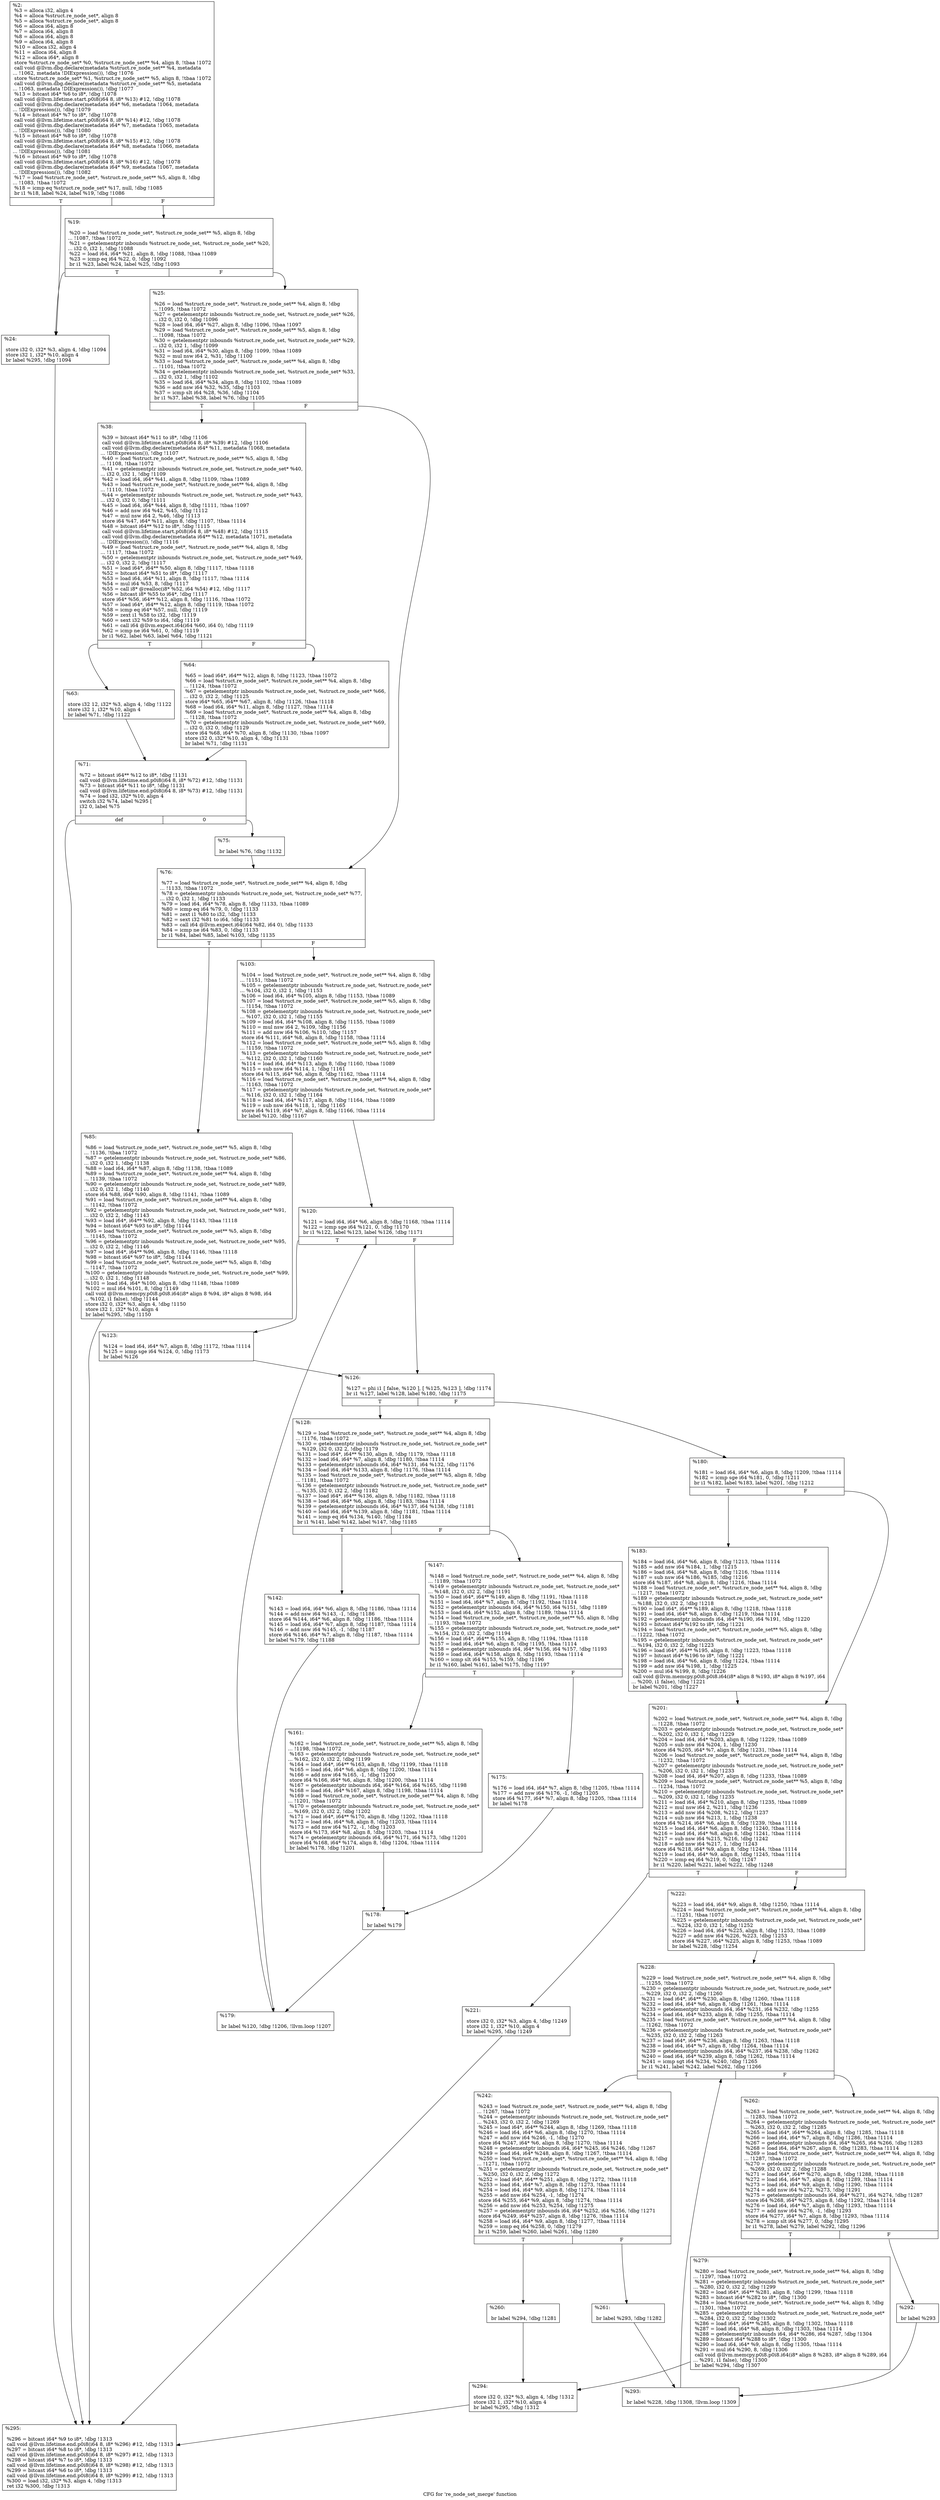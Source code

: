 digraph "CFG for 're_node_set_merge' function" {
	label="CFG for 're_node_set_merge' function";

	Node0xaf6e30 [shape=record,label="{%2:\l  %3 = alloca i32, align 4\l  %4 = alloca %struct.re_node_set*, align 8\l  %5 = alloca %struct.re_node_set*, align 8\l  %6 = alloca i64, align 8\l  %7 = alloca i64, align 8\l  %8 = alloca i64, align 8\l  %9 = alloca i64, align 8\l  %10 = alloca i32, align 4\l  %11 = alloca i64, align 8\l  %12 = alloca i64*, align 8\l  store %struct.re_node_set* %0, %struct.re_node_set** %4, align 8, !tbaa !1072\l  call void @llvm.dbg.declare(metadata %struct.re_node_set** %4, metadata\l... !1062, metadata !DIExpression()), !dbg !1076\l  store %struct.re_node_set* %1, %struct.re_node_set** %5, align 8, !tbaa !1072\l  call void @llvm.dbg.declare(metadata %struct.re_node_set** %5, metadata\l... !1063, metadata !DIExpression()), !dbg !1077\l  %13 = bitcast i64* %6 to i8*, !dbg !1078\l  call void @llvm.lifetime.start.p0i8(i64 8, i8* %13) #12, !dbg !1078\l  call void @llvm.dbg.declare(metadata i64* %6, metadata !1064, metadata\l... !DIExpression()), !dbg !1079\l  %14 = bitcast i64* %7 to i8*, !dbg !1078\l  call void @llvm.lifetime.start.p0i8(i64 8, i8* %14) #12, !dbg !1078\l  call void @llvm.dbg.declare(metadata i64* %7, metadata !1065, metadata\l... !DIExpression()), !dbg !1080\l  %15 = bitcast i64* %8 to i8*, !dbg !1078\l  call void @llvm.lifetime.start.p0i8(i64 8, i8* %15) #12, !dbg !1078\l  call void @llvm.dbg.declare(metadata i64* %8, metadata !1066, metadata\l... !DIExpression()), !dbg !1081\l  %16 = bitcast i64* %9 to i8*, !dbg !1078\l  call void @llvm.lifetime.start.p0i8(i64 8, i8* %16) #12, !dbg !1078\l  call void @llvm.dbg.declare(metadata i64* %9, metadata !1067, metadata\l... !DIExpression()), !dbg !1082\l  %17 = load %struct.re_node_set*, %struct.re_node_set** %5, align 8, !dbg\l... !1083, !tbaa !1072\l  %18 = icmp eq %struct.re_node_set* %17, null, !dbg !1085\l  br i1 %18, label %24, label %19, !dbg !1086\l|{<s0>T|<s1>F}}"];
	Node0xaf6e30:s0 -> Node0xaf6f30;
	Node0xaf6e30:s1 -> Node0xaf6ee0;
	Node0xaf6ee0 [shape=record,label="{%19:\l\l  %20 = load %struct.re_node_set*, %struct.re_node_set** %5, align 8, !dbg\l... !1087, !tbaa !1072\l  %21 = getelementptr inbounds %struct.re_node_set, %struct.re_node_set* %20,\l... i32 0, i32 1, !dbg !1088\l  %22 = load i64, i64* %21, align 8, !dbg !1088, !tbaa !1089\l  %23 = icmp eq i64 %22, 0, !dbg !1092\l  br i1 %23, label %24, label %25, !dbg !1093\l|{<s0>T|<s1>F}}"];
	Node0xaf6ee0:s0 -> Node0xaf6f30;
	Node0xaf6ee0:s1 -> Node0xaf6f80;
	Node0xaf6f30 [shape=record,label="{%24:\l\l  store i32 0, i32* %3, align 4, !dbg !1094\l  store i32 1, i32* %10, align 4\l  br label %295, !dbg !1094\l}"];
	Node0xaf6f30 -> Node0xaf79d0;
	Node0xaf6f80 [shape=record,label="{%25:\l\l  %26 = load %struct.re_node_set*, %struct.re_node_set** %4, align 8, !dbg\l... !1095, !tbaa !1072\l  %27 = getelementptr inbounds %struct.re_node_set, %struct.re_node_set* %26,\l... i32 0, i32 0, !dbg !1096\l  %28 = load i64, i64* %27, align 8, !dbg !1096, !tbaa !1097\l  %29 = load %struct.re_node_set*, %struct.re_node_set** %5, align 8, !dbg\l... !1098, !tbaa !1072\l  %30 = getelementptr inbounds %struct.re_node_set, %struct.re_node_set* %29,\l... i32 0, i32 1, !dbg !1099\l  %31 = load i64, i64* %30, align 8, !dbg !1099, !tbaa !1089\l  %32 = mul nsw i64 2, %31, !dbg !1100\l  %33 = load %struct.re_node_set*, %struct.re_node_set** %4, align 8, !dbg\l... !1101, !tbaa !1072\l  %34 = getelementptr inbounds %struct.re_node_set, %struct.re_node_set* %33,\l... i32 0, i32 1, !dbg !1102\l  %35 = load i64, i64* %34, align 8, !dbg !1102, !tbaa !1089\l  %36 = add nsw i64 %32, %35, !dbg !1103\l  %37 = icmp slt i64 %28, %36, !dbg !1104\l  br i1 %37, label %38, label %76, !dbg !1105\l|{<s0>T|<s1>F}}"];
	Node0xaf6f80:s0 -> Node0xaf6fd0;
	Node0xaf6f80:s1 -> Node0xaf7160;
	Node0xaf6fd0 [shape=record,label="{%38:\l\l  %39 = bitcast i64* %11 to i8*, !dbg !1106\l  call void @llvm.lifetime.start.p0i8(i64 8, i8* %39) #12, !dbg !1106\l  call void @llvm.dbg.declare(metadata i64* %11, metadata !1068, metadata\l... !DIExpression()), !dbg !1107\l  %40 = load %struct.re_node_set*, %struct.re_node_set** %5, align 8, !dbg\l... !1108, !tbaa !1072\l  %41 = getelementptr inbounds %struct.re_node_set, %struct.re_node_set* %40,\l... i32 0, i32 1, !dbg !1109\l  %42 = load i64, i64* %41, align 8, !dbg !1109, !tbaa !1089\l  %43 = load %struct.re_node_set*, %struct.re_node_set** %4, align 8, !dbg\l... !1110, !tbaa !1072\l  %44 = getelementptr inbounds %struct.re_node_set, %struct.re_node_set* %43,\l... i32 0, i32 0, !dbg !1111\l  %45 = load i64, i64* %44, align 8, !dbg !1111, !tbaa !1097\l  %46 = add nsw i64 %42, %45, !dbg !1112\l  %47 = mul nsw i64 2, %46, !dbg !1113\l  store i64 %47, i64* %11, align 8, !dbg !1107, !tbaa !1114\l  %48 = bitcast i64** %12 to i8*, !dbg !1115\l  call void @llvm.lifetime.start.p0i8(i64 8, i8* %48) #12, !dbg !1115\l  call void @llvm.dbg.declare(metadata i64** %12, metadata !1071, metadata\l... !DIExpression()), !dbg !1116\l  %49 = load %struct.re_node_set*, %struct.re_node_set** %4, align 8, !dbg\l... !1117, !tbaa !1072\l  %50 = getelementptr inbounds %struct.re_node_set, %struct.re_node_set* %49,\l... i32 0, i32 2, !dbg !1117\l  %51 = load i64*, i64** %50, align 8, !dbg !1117, !tbaa !1118\l  %52 = bitcast i64* %51 to i8*, !dbg !1117\l  %53 = load i64, i64* %11, align 8, !dbg !1117, !tbaa !1114\l  %54 = mul i64 %53, 8, !dbg !1117\l  %55 = call i8* @realloc(i8* %52, i64 %54) #12, !dbg !1117\l  %56 = bitcast i8* %55 to i64*, !dbg !1117\l  store i64* %56, i64** %12, align 8, !dbg !1116, !tbaa !1072\l  %57 = load i64*, i64** %12, align 8, !dbg !1119, !tbaa !1072\l  %58 = icmp eq i64* %57, null, !dbg !1119\l  %59 = zext i1 %58 to i32, !dbg !1119\l  %60 = sext i32 %59 to i64, !dbg !1119\l  %61 = call i64 @llvm.expect.i64(i64 %60, i64 0), !dbg !1119\l  %62 = icmp ne i64 %61, 0, !dbg !1119\l  br i1 %62, label %63, label %64, !dbg !1121\l|{<s0>T|<s1>F}}"];
	Node0xaf6fd0:s0 -> Node0xaf7020;
	Node0xaf6fd0:s1 -> Node0xaf7070;
	Node0xaf7020 [shape=record,label="{%63:\l\l  store i32 12, i32* %3, align 4, !dbg !1122\l  store i32 1, i32* %10, align 4\l  br label %71, !dbg !1122\l}"];
	Node0xaf7020 -> Node0xaf70c0;
	Node0xaf7070 [shape=record,label="{%64:\l\l  %65 = load i64*, i64** %12, align 8, !dbg !1123, !tbaa !1072\l  %66 = load %struct.re_node_set*, %struct.re_node_set** %4, align 8, !dbg\l... !1124, !tbaa !1072\l  %67 = getelementptr inbounds %struct.re_node_set, %struct.re_node_set* %66,\l... i32 0, i32 2, !dbg !1125\l  store i64* %65, i64** %67, align 8, !dbg !1126, !tbaa !1118\l  %68 = load i64, i64* %11, align 8, !dbg !1127, !tbaa !1114\l  %69 = load %struct.re_node_set*, %struct.re_node_set** %4, align 8, !dbg\l... !1128, !tbaa !1072\l  %70 = getelementptr inbounds %struct.re_node_set, %struct.re_node_set* %69,\l... i32 0, i32 0, !dbg !1129\l  store i64 %68, i64* %70, align 8, !dbg !1130, !tbaa !1097\l  store i32 0, i32* %10, align 4, !dbg !1131\l  br label %71, !dbg !1131\l}"];
	Node0xaf7070 -> Node0xaf70c0;
	Node0xaf70c0 [shape=record,label="{%71:\l\l  %72 = bitcast i64** %12 to i8*, !dbg !1131\l  call void @llvm.lifetime.end.p0i8(i64 8, i8* %72) #12, !dbg !1131\l  %73 = bitcast i64* %11 to i8*, !dbg !1131\l  call void @llvm.lifetime.end.p0i8(i64 8, i8* %73) #12, !dbg !1131\l  %74 = load i32, i32* %10, align 4\l  switch i32 %74, label %295 [\l    i32 0, label %75\l  ]\l|{<s0>def|<s1>0}}"];
	Node0xaf70c0:s0 -> Node0xaf79d0;
	Node0xaf70c0:s1 -> Node0xaf7110;
	Node0xaf7110 [shape=record,label="{%75:\l\l  br label %76, !dbg !1132\l}"];
	Node0xaf7110 -> Node0xaf7160;
	Node0xaf7160 [shape=record,label="{%76:\l\l  %77 = load %struct.re_node_set*, %struct.re_node_set** %4, align 8, !dbg\l... !1133, !tbaa !1072\l  %78 = getelementptr inbounds %struct.re_node_set, %struct.re_node_set* %77,\l... i32 0, i32 1, !dbg !1133\l  %79 = load i64, i64* %78, align 8, !dbg !1133, !tbaa !1089\l  %80 = icmp eq i64 %79, 0, !dbg !1133\l  %81 = zext i1 %80 to i32, !dbg !1133\l  %82 = sext i32 %81 to i64, !dbg !1133\l  %83 = call i64 @llvm.expect.i64(i64 %82, i64 0), !dbg !1133\l  %84 = icmp ne i64 %83, 0, !dbg !1133\l  br i1 %84, label %85, label %103, !dbg !1135\l|{<s0>T|<s1>F}}"];
	Node0xaf7160:s0 -> Node0xaf71b0;
	Node0xaf7160:s1 -> Node0xaf7200;
	Node0xaf71b0 [shape=record,label="{%85:\l\l  %86 = load %struct.re_node_set*, %struct.re_node_set** %5, align 8, !dbg\l... !1136, !tbaa !1072\l  %87 = getelementptr inbounds %struct.re_node_set, %struct.re_node_set* %86,\l... i32 0, i32 1, !dbg !1138\l  %88 = load i64, i64* %87, align 8, !dbg !1138, !tbaa !1089\l  %89 = load %struct.re_node_set*, %struct.re_node_set** %4, align 8, !dbg\l... !1139, !tbaa !1072\l  %90 = getelementptr inbounds %struct.re_node_set, %struct.re_node_set* %89,\l... i32 0, i32 1, !dbg !1140\l  store i64 %88, i64* %90, align 8, !dbg !1141, !tbaa !1089\l  %91 = load %struct.re_node_set*, %struct.re_node_set** %4, align 8, !dbg\l... !1142, !tbaa !1072\l  %92 = getelementptr inbounds %struct.re_node_set, %struct.re_node_set* %91,\l... i32 0, i32 2, !dbg !1143\l  %93 = load i64*, i64** %92, align 8, !dbg !1143, !tbaa !1118\l  %94 = bitcast i64* %93 to i8*, !dbg !1144\l  %95 = load %struct.re_node_set*, %struct.re_node_set** %5, align 8, !dbg\l... !1145, !tbaa !1072\l  %96 = getelementptr inbounds %struct.re_node_set, %struct.re_node_set* %95,\l... i32 0, i32 2, !dbg !1146\l  %97 = load i64*, i64** %96, align 8, !dbg !1146, !tbaa !1118\l  %98 = bitcast i64* %97 to i8*, !dbg !1144\l  %99 = load %struct.re_node_set*, %struct.re_node_set** %5, align 8, !dbg\l... !1147, !tbaa !1072\l  %100 = getelementptr inbounds %struct.re_node_set, %struct.re_node_set* %99,\l... i32 0, i32 1, !dbg !1148\l  %101 = load i64, i64* %100, align 8, !dbg !1148, !tbaa !1089\l  %102 = mul i64 %101, 8, !dbg !1149\l  call void @llvm.memcpy.p0i8.p0i8.i64(i8* align 8 %94, i8* align 8 %98, i64\l... %102, i1 false), !dbg !1144\l  store i32 0, i32* %3, align 4, !dbg !1150\l  store i32 1, i32* %10, align 4\l  br label %295, !dbg !1150\l}"];
	Node0xaf71b0 -> Node0xaf79d0;
	Node0xaf7200 [shape=record,label="{%103:\l\l  %104 = load %struct.re_node_set*, %struct.re_node_set** %4, align 8, !dbg\l... !1151, !tbaa !1072\l  %105 = getelementptr inbounds %struct.re_node_set, %struct.re_node_set*\l... %104, i32 0, i32 1, !dbg !1153\l  %106 = load i64, i64* %105, align 8, !dbg !1153, !tbaa !1089\l  %107 = load %struct.re_node_set*, %struct.re_node_set** %5, align 8, !dbg\l... !1154, !tbaa !1072\l  %108 = getelementptr inbounds %struct.re_node_set, %struct.re_node_set*\l... %107, i32 0, i32 1, !dbg !1155\l  %109 = load i64, i64* %108, align 8, !dbg !1155, !tbaa !1089\l  %110 = mul nsw i64 2, %109, !dbg !1156\l  %111 = add nsw i64 %106, %110, !dbg !1157\l  store i64 %111, i64* %8, align 8, !dbg !1158, !tbaa !1114\l  %112 = load %struct.re_node_set*, %struct.re_node_set** %5, align 8, !dbg\l... !1159, !tbaa !1072\l  %113 = getelementptr inbounds %struct.re_node_set, %struct.re_node_set*\l... %112, i32 0, i32 1, !dbg !1160\l  %114 = load i64, i64* %113, align 8, !dbg !1160, !tbaa !1089\l  %115 = sub nsw i64 %114, 1, !dbg !1161\l  store i64 %115, i64* %6, align 8, !dbg !1162, !tbaa !1114\l  %116 = load %struct.re_node_set*, %struct.re_node_set** %4, align 8, !dbg\l... !1163, !tbaa !1072\l  %117 = getelementptr inbounds %struct.re_node_set, %struct.re_node_set*\l... %116, i32 0, i32 1, !dbg !1164\l  %118 = load i64, i64* %117, align 8, !dbg !1164, !tbaa !1089\l  %119 = sub nsw i64 %118, 1, !dbg !1165\l  store i64 %119, i64* %7, align 8, !dbg !1166, !tbaa !1114\l  br label %120, !dbg !1167\l}"];
	Node0xaf7200 -> Node0xaf7250;
	Node0xaf7250 [shape=record,label="{%120:\l\l  %121 = load i64, i64* %6, align 8, !dbg !1168, !tbaa !1114\l  %122 = icmp sge i64 %121, 0, !dbg !1170\l  br i1 %122, label %123, label %126, !dbg !1171\l|{<s0>T|<s1>F}}"];
	Node0xaf7250:s0 -> Node0xaf72a0;
	Node0xaf7250:s1 -> Node0xaf72f0;
	Node0xaf72a0 [shape=record,label="{%123:\l\l  %124 = load i64, i64* %7, align 8, !dbg !1172, !tbaa !1114\l  %125 = icmp sge i64 %124, 0, !dbg !1173\l  br label %126\l}"];
	Node0xaf72a0 -> Node0xaf72f0;
	Node0xaf72f0 [shape=record,label="{%126:\l\l  %127 = phi i1 [ false, %120 ], [ %125, %123 ], !dbg !1174\l  br i1 %127, label %128, label %180, !dbg !1175\l|{<s0>T|<s1>F}}"];
	Node0xaf72f0:s0 -> Node0xaf7340;
	Node0xaf72f0:s1 -> Node0xaf7570;
	Node0xaf7340 [shape=record,label="{%128:\l\l  %129 = load %struct.re_node_set*, %struct.re_node_set** %4, align 8, !dbg\l... !1176, !tbaa !1072\l  %130 = getelementptr inbounds %struct.re_node_set, %struct.re_node_set*\l... %129, i32 0, i32 2, !dbg !1179\l  %131 = load i64*, i64** %130, align 8, !dbg !1179, !tbaa !1118\l  %132 = load i64, i64* %7, align 8, !dbg !1180, !tbaa !1114\l  %133 = getelementptr inbounds i64, i64* %131, i64 %132, !dbg !1176\l  %134 = load i64, i64* %133, align 8, !dbg !1176, !tbaa !1114\l  %135 = load %struct.re_node_set*, %struct.re_node_set** %5, align 8, !dbg\l... !1181, !tbaa !1072\l  %136 = getelementptr inbounds %struct.re_node_set, %struct.re_node_set*\l... %135, i32 0, i32 2, !dbg !1182\l  %137 = load i64*, i64** %136, align 8, !dbg !1182, !tbaa !1118\l  %138 = load i64, i64* %6, align 8, !dbg !1183, !tbaa !1114\l  %139 = getelementptr inbounds i64, i64* %137, i64 %138, !dbg !1181\l  %140 = load i64, i64* %139, align 8, !dbg !1181, !tbaa !1114\l  %141 = icmp eq i64 %134, %140, !dbg !1184\l  br i1 %141, label %142, label %147, !dbg !1185\l|{<s0>T|<s1>F}}"];
	Node0xaf7340:s0 -> Node0xaf7390;
	Node0xaf7340:s1 -> Node0xaf73e0;
	Node0xaf7390 [shape=record,label="{%142:\l\l  %143 = load i64, i64* %6, align 8, !dbg !1186, !tbaa !1114\l  %144 = add nsw i64 %143, -1, !dbg !1186\l  store i64 %144, i64* %6, align 8, !dbg !1186, !tbaa !1114\l  %145 = load i64, i64* %7, align 8, !dbg !1187, !tbaa !1114\l  %146 = add nsw i64 %145, -1, !dbg !1187\l  store i64 %146, i64* %7, align 8, !dbg !1187, !tbaa !1114\l  br label %179, !dbg !1188\l}"];
	Node0xaf7390 -> Node0xaf7520;
	Node0xaf73e0 [shape=record,label="{%147:\l\l  %148 = load %struct.re_node_set*, %struct.re_node_set** %4, align 8, !dbg\l... !1189, !tbaa !1072\l  %149 = getelementptr inbounds %struct.re_node_set, %struct.re_node_set*\l... %148, i32 0, i32 2, !dbg !1191\l  %150 = load i64*, i64** %149, align 8, !dbg !1191, !tbaa !1118\l  %151 = load i64, i64* %7, align 8, !dbg !1192, !tbaa !1114\l  %152 = getelementptr inbounds i64, i64* %150, i64 %151, !dbg !1189\l  %153 = load i64, i64* %152, align 8, !dbg !1189, !tbaa !1114\l  %154 = load %struct.re_node_set*, %struct.re_node_set** %5, align 8, !dbg\l... !1193, !tbaa !1072\l  %155 = getelementptr inbounds %struct.re_node_set, %struct.re_node_set*\l... %154, i32 0, i32 2, !dbg !1194\l  %156 = load i64*, i64** %155, align 8, !dbg !1194, !tbaa !1118\l  %157 = load i64, i64* %6, align 8, !dbg !1195, !tbaa !1114\l  %158 = getelementptr inbounds i64, i64* %156, i64 %157, !dbg !1193\l  %159 = load i64, i64* %158, align 8, !dbg !1193, !tbaa !1114\l  %160 = icmp slt i64 %153, %159, !dbg !1196\l  br i1 %160, label %161, label %175, !dbg !1197\l|{<s0>T|<s1>F}}"];
	Node0xaf73e0:s0 -> Node0xaf7430;
	Node0xaf73e0:s1 -> Node0xaf7480;
	Node0xaf7430 [shape=record,label="{%161:\l\l  %162 = load %struct.re_node_set*, %struct.re_node_set** %5, align 8, !dbg\l... !1198, !tbaa !1072\l  %163 = getelementptr inbounds %struct.re_node_set, %struct.re_node_set*\l... %162, i32 0, i32 2, !dbg !1199\l  %164 = load i64*, i64** %163, align 8, !dbg !1199, !tbaa !1118\l  %165 = load i64, i64* %6, align 8, !dbg !1200, !tbaa !1114\l  %166 = add nsw i64 %165, -1, !dbg !1200\l  store i64 %166, i64* %6, align 8, !dbg !1200, !tbaa !1114\l  %167 = getelementptr inbounds i64, i64* %164, i64 %165, !dbg !1198\l  %168 = load i64, i64* %167, align 8, !dbg !1198, !tbaa !1114\l  %169 = load %struct.re_node_set*, %struct.re_node_set** %4, align 8, !dbg\l... !1201, !tbaa !1072\l  %170 = getelementptr inbounds %struct.re_node_set, %struct.re_node_set*\l... %169, i32 0, i32 2, !dbg !1202\l  %171 = load i64*, i64** %170, align 8, !dbg !1202, !tbaa !1118\l  %172 = load i64, i64* %8, align 8, !dbg !1203, !tbaa !1114\l  %173 = add nsw i64 %172, -1, !dbg !1203\l  store i64 %173, i64* %8, align 8, !dbg !1203, !tbaa !1114\l  %174 = getelementptr inbounds i64, i64* %171, i64 %173, !dbg !1201\l  store i64 %168, i64* %174, align 8, !dbg !1204, !tbaa !1114\l  br label %178, !dbg !1201\l}"];
	Node0xaf7430 -> Node0xaf74d0;
	Node0xaf7480 [shape=record,label="{%175:\l\l  %176 = load i64, i64* %7, align 8, !dbg !1205, !tbaa !1114\l  %177 = add nsw i64 %176, -1, !dbg !1205\l  store i64 %177, i64* %7, align 8, !dbg !1205, !tbaa !1114\l  br label %178\l}"];
	Node0xaf7480 -> Node0xaf74d0;
	Node0xaf74d0 [shape=record,label="{%178:\l\l  br label %179\l}"];
	Node0xaf74d0 -> Node0xaf7520;
	Node0xaf7520 [shape=record,label="{%179:\l\l  br label %120, !dbg !1206, !llvm.loop !1207\l}"];
	Node0xaf7520 -> Node0xaf7250;
	Node0xaf7570 [shape=record,label="{%180:\l\l  %181 = load i64, i64* %6, align 8, !dbg !1209, !tbaa !1114\l  %182 = icmp sge i64 %181, 0, !dbg !1211\l  br i1 %182, label %183, label %201, !dbg !1212\l|{<s0>T|<s1>F}}"];
	Node0xaf7570:s0 -> Node0xaf75c0;
	Node0xaf7570:s1 -> Node0xaf7610;
	Node0xaf75c0 [shape=record,label="{%183:\l\l  %184 = load i64, i64* %6, align 8, !dbg !1213, !tbaa !1114\l  %185 = add nsw i64 %184, 1, !dbg !1215\l  %186 = load i64, i64* %8, align 8, !dbg !1216, !tbaa !1114\l  %187 = sub nsw i64 %186, %185, !dbg !1216\l  store i64 %187, i64* %8, align 8, !dbg !1216, !tbaa !1114\l  %188 = load %struct.re_node_set*, %struct.re_node_set** %4, align 8, !dbg\l... !1217, !tbaa !1072\l  %189 = getelementptr inbounds %struct.re_node_set, %struct.re_node_set*\l... %188, i32 0, i32 2, !dbg !1218\l  %190 = load i64*, i64** %189, align 8, !dbg !1218, !tbaa !1118\l  %191 = load i64, i64* %8, align 8, !dbg !1219, !tbaa !1114\l  %192 = getelementptr inbounds i64, i64* %190, i64 %191, !dbg !1220\l  %193 = bitcast i64* %192 to i8*, !dbg !1221\l  %194 = load %struct.re_node_set*, %struct.re_node_set** %5, align 8, !dbg\l... !1222, !tbaa !1072\l  %195 = getelementptr inbounds %struct.re_node_set, %struct.re_node_set*\l... %194, i32 0, i32 2, !dbg !1223\l  %196 = load i64*, i64** %195, align 8, !dbg !1223, !tbaa !1118\l  %197 = bitcast i64* %196 to i8*, !dbg !1221\l  %198 = load i64, i64* %6, align 8, !dbg !1224, !tbaa !1114\l  %199 = add nsw i64 %198, 1, !dbg !1225\l  %200 = mul i64 %199, 8, !dbg !1226\l  call void @llvm.memcpy.p0i8.p0i8.i64(i8* align 8 %193, i8* align 8 %197, i64\l... %200, i1 false), !dbg !1221\l  br label %201, !dbg !1227\l}"];
	Node0xaf75c0 -> Node0xaf7610;
	Node0xaf7610 [shape=record,label="{%201:\l\l  %202 = load %struct.re_node_set*, %struct.re_node_set** %4, align 8, !dbg\l... !1228, !tbaa !1072\l  %203 = getelementptr inbounds %struct.re_node_set, %struct.re_node_set*\l... %202, i32 0, i32 1, !dbg !1229\l  %204 = load i64, i64* %203, align 8, !dbg !1229, !tbaa !1089\l  %205 = sub nsw i64 %204, 1, !dbg !1230\l  store i64 %205, i64* %7, align 8, !dbg !1231, !tbaa !1114\l  %206 = load %struct.re_node_set*, %struct.re_node_set** %4, align 8, !dbg\l... !1232, !tbaa !1072\l  %207 = getelementptr inbounds %struct.re_node_set, %struct.re_node_set*\l... %206, i32 0, i32 1, !dbg !1233\l  %208 = load i64, i64* %207, align 8, !dbg !1233, !tbaa !1089\l  %209 = load %struct.re_node_set*, %struct.re_node_set** %5, align 8, !dbg\l... !1234, !tbaa !1072\l  %210 = getelementptr inbounds %struct.re_node_set, %struct.re_node_set*\l... %209, i32 0, i32 1, !dbg !1235\l  %211 = load i64, i64* %210, align 8, !dbg !1235, !tbaa !1089\l  %212 = mul nsw i64 2, %211, !dbg !1236\l  %213 = add nsw i64 %208, %212, !dbg !1237\l  %214 = sub nsw i64 %213, 1, !dbg !1238\l  store i64 %214, i64* %6, align 8, !dbg !1239, !tbaa !1114\l  %215 = load i64, i64* %6, align 8, !dbg !1240, !tbaa !1114\l  %216 = load i64, i64* %8, align 8, !dbg !1241, !tbaa !1114\l  %217 = sub nsw i64 %215, %216, !dbg !1242\l  %218 = add nsw i64 %217, 1, !dbg !1243\l  store i64 %218, i64* %9, align 8, !dbg !1244, !tbaa !1114\l  %219 = load i64, i64* %9, align 8, !dbg !1245, !tbaa !1114\l  %220 = icmp eq i64 %219, 0, !dbg !1247\l  br i1 %220, label %221, label %222, !dbg !1248\l|{<s0>T|<s1>F}}"];
	Node0xaf7610:s0 -> Node0xaf7660;
	Node0xaf7610:s1 -> Node0xaf76b0;
	Node0xaf7660 [shape=record,label="{%221:\l\l  store i32 0, i32* %3, align 4, !dbg !1249\l  store i32 1, i32* %10, align 4\l  br label %295, !dbg !1249\l}"];
	Node0xaf7660 -> Node0xaf79d0;
	Node0xaf76b0 [shape=record,label="{%222:\l\l  %223 = load i64, i64* %9, align 8, !dbg !1250, !tbaa !1114\l  %224 = load %struct.re_node_set*, %struct.re_node_set** %4, align 8, !dbg\l... !1251, !tbaa !1072\l  %225 = getelementptr inbounds %struct.re_node_set, %struct.re_node_set*\l... %224, i32 0, i32 1, !dbg !1252\l  %226 = load i64, i64* %225, align 8, !dbg !1253, !tbaa !1089\l  %227 = add nsw i64 %226, %223, !dbg !1253\l  store i64 %227, i64* %225, align 8, !dbg !1253, !tbaa !1089\l  br label %228, !dbg !1254\l}"];
	Node0xaf76b0 -> Node0xaf7700;
	Node0xaf7700 [shape=record,label="{%228:\l\l  %229 = load %struct.re_node_set*, %struct.re_node_set** %4, align 8, !dbg\l... !1255, !tbaa !1072\l  %230 = getelementptr inbounds %struct.re_node_set, %struct.re_node_set*\l... %229, i32 0, i32 2, !dbg !1260\l  %231 = load i64*, i64** %230, align 8, !dbg !1260, !tbaa !1118\l  %232 = load i64, i64* %6, align 8, !dbg !1261, !tbaa !1114\l  %233 = getelementptr inbounds i64, i64* %231, i64 %232, !dbg !1255\l  %234 = load i64, i64* %233, align 8, !dbg !1255, !tbaa !1114\l  %235 = load %struct.re_node_set*, %struct.re_node_set** %4, align 8, !dbg\l... !1262, !tbaa !1072\l  %236 = getelementptr inbounds %struct.re_node_set, %struct.re_node_set*\l... %235, i32 0, i32 2, !dbg !1263\l  %237 = load i64*, i64** %236, align 8, !dbg !1263, !tbaa !1118\l  %238 = load i64, i64* %7, align 8, !dbg !1264, !tbaa !1114\l  %239 = getelementptr inbounds i64, i64* %237, i64 %238, !dbg !1262\l  %240 = load i64, i64* %239, align 8, !dbg !1262, !tbaa !1114\l  %241 = icmp sgt i64 %234, %240, !dbg !1265\l  br i1 %241, label %242, label %262, !dbg !1266\l|{<s0>T|<s1>F}}"];
	Node0xaf7700:s0 -> Node0xaf7750;
	Node0xaf7700:s1 -> Node0xaf7840;
	Node0xaf7750 [shape=record,label="{%242:\l\l  %243 = load %struct.re_node_set*, %struct.re_node_set** %4, align 8, !dbg\l... !1267, !tbaa !1072\l  %244 = getelementptr inbounds %struct.re_node_set, %struct.re_node_set*\l... %243, i32 0, i32 2, !dbg !1269\l  %245 = load i64*, i64** %244, align 8, !dbg !1269, !tbaa !1118\l  %246 = load i64, i64* %6, align 8, !dbg !1270, !tbaa !1114\l  %247 = add nsw i64 %246, -1, !dbg !1270\l  store i64 %247, i64* %6, align 8, !dbg !1270, !tbaa !1114\l  %248 = getelementptr inbounds i64, i64* %245, i64 %246, !dbg !1267\l  %249 = load i64, i64* %248, align 8, !dbg !1267, !tbaa !1114\l  %250 = load %struct.re_node_set*, %struct.re_node_set** %4, align 8, !dbg\l... !1271, !tbaa !1072\l  %251 = getelementptr inbounds %struct.re_node_set, %struct.re_node_set*\l... %250, i32 0, i32 2, !dbg !1272\l  %252 = load i64*, i64** %251, align 8, !dbg !1272, !tbaa !1118\l  %253 = load i64, i64* %7, align 8, !dbg !1273, !tbaa !1114\l  %254 = load i64, i64* %9, align 8, !dbg !1274, !tbaa !1114\l  %255 = add nsw i64 %254, -1, !dbg !1274\l  store i64 %255, i64* %9, align 8, !dbg !1274, !tbaa !1114\l  %256 = add nsw i64 %253, %254, !dbg !1275\l  %257 = getelementptr inbounds i64, i64* %252, i64 %256, !dbg !1271\l  store i64 %249, i64* %257, align 8, !dbg !1276, !tbaa !1114\l  %258 = load i64, i64* %9, align 8, !dbg !1277, !tbaa !1114\l  %259 = icmp eq i64 %258, 0, !dbg !1279\l  br i1 %259, label %260, label %261, !dbg !1280\l|{<s0>T|<s1>F}}"];
	Node0xaf7750:s0 -> Node0xaf77a0;
	Node0xaf7750:s1 -> Node0xaf77f0;
	Node0xaf77a0 [shape=record,label="{%260:\l\l  br label %294, !dbg !1281\l}"];
	Node0xaf77a0 -> Node0xaf7980;
	Node0xaf77f0 [shape=record,label="{%261:\l\l  br label %293, !dbg !1282\l}"];
	Node0xaf77f0 -> Node0xaf7930;
	Node0xaf7840 [shape=record,label="{%262:\l\l  %263 = load %struct.re_node_set*, %struct.re_node_set** %4, align 8, !dbg\l... !1283, !tbaa !1072\l  %264 = getelementptr inbounds %struct.re_node_set, %struct.re_node_set*\l... %263, i32 0, i32 2, !dbg !1285\l  %265 = load i64*, i64** %264, align 8, !dbg !1285, !tbaa !1118\l  %266 = load i64, i64* %7, align 8, !dbg !1286, !tbaa !1114\l  %267 = getelementptr inbounds i64, i64* %265, i64 %266, !dbg !1283\l  %268 = load i64, i64* %267, align 8, !dbg !1283, !tbaa !1114\l  %269 = load %struct.re_node_set*, %struct.re_node_set** %4, align 8, !dbg\l... !1287, !tbaa !1072\l  %270 = getelementptr inbounds %struct.re_node_set, %struct.re_node_set*\l... %269, i32 0, i32 2, !dbg !1288\l  %271 = load i64*, i64** %270, align 8, !dbg !1288, !tbaa !1118\l  %272 = load i64, i64* %7, align 8, !dbg !1289, !tbaa !1114\l  %273 = load i64, i64* %9, align 8, !dbg !1290, !tbaa !1114\l  %274 = add nsw i64 %272, %273, !dbg !1291\l  %275 = getelementptr inbounds i64, i64* %271, i64 %274, !dbg !1287\l  store i64 %268, i64* %275, align 8, !dbg !1292, !tbaa !1114\l  %276 = load i64, i64* %7, align 8, !dbg !1293, !tbaa !1114\l  %277 = add nsw i64 %276, -1, !dbg !1293\l  store i64 %277, i64* %7, align 8, !dbg !1293, !tbaa !1114\l  %278 = icmp slt i64 %277, 0, !dbg !1295\l  br i1 %278, label %279, label %292, !dbg !1296\l|{<s0>T|<s1>F}}"];
	Node0xaf7840:s0 -> Node0xaf7890;
	Node0xaf7840:s1 -> Node0xaf78e0;
	Node0xaf7890 [shape=record,label="{%279:\l\l  %280 = load %struct.re_node_set*, %struct.re_node_set** %4, align 8, !dbg\l... !1297, !tbaa !1072\l  %281 = getelementptr inbounds %struct.re_node_set, %struct.re_node_set*\l... %280, i32 0, i32 2, !dbg !1299\l  %282 = load i64*, i64** %281, align 8, !dbg !1299, !tbaa !1118\l  %283 = bitcast i64* %282 to i8*, !dbg !1300\l  %284 = load %struct.re_node_set*, %struct.re_node_set** %4, align 8, !dbg\l... !1301, !tbaa !1072\l  %285 = getelementptr inbounds %struct.re_node_set, %struct.re_node_set*\l... %284, i32 0, i32 2, !dbg !1302\l  %286 = load i64*, i64** %285, align 8, !dbg !1302, !tbaa !1118\l  %287 = load i64, i64* %8, align 8, !dbg !1303, !tbaa !1114\l  %288 = getelementptr inbounds i64, i64* %286, i64 %287, !dbg !1304\l  %289 = bitcast i64* %288 to i8*, !dbg !1300\l  %290 = load i64, i64* %9, align 8, !dbg !1305, !tbaa !1114\l  %291 = mul i64 %290, 8, !dbg !1306\l  call void @llvm.memcpy.p0i8.p0i8.i64(i8* align 8 %283, i8* align 8 %289, i64\l... %291, i1 false), !dbg !1300\l  br label %294, !dbg !1307\l}"];
	Node0xaf7890 -> Node0xaf7980;
	Node0xaf78e0 [shape=record,label="{%292:\l\l  br label %293\l}"];
	Node0xaf78e0 -> Node0xaf7930;
	Node0xaf7930 [shape=record,label="{%293:\l\l  br label %228, !dbg !1308, !llvm.loop !1309\l}"];
	Node0xaf7930 -> Node0xaf7700;
	Node0xaf7980 [shape=record,label="{%294:\l\l  store i32 0, i32* %3, align 4, !dbg !1312\l  store i32 1, i32* %10, align 4\l  br label %295, !dbg !1312\l}"];
	Node0xaf7980 -> Node0xaf79d0;
	Node0xaf79d0 [shape=record,label="{%295:\l\l  %296 = bitcast i64* %9 to i8*, !dbg !1313\l  call void @llvm.lifetime.end.p0i8(i64 8, i8* %296) #12, !dbg !1313\l  %297 = bitcast i64* %8 to i8*, !dbg !1313\l  call void @llvm.lifetime.end.p0i8(i64 8, i8* %297) #12, !dbg !1313\l  %298 = bitcast i64* %7 to i8*, !dbg !1313\l  call void @llvm.lifetime.end.p0i8(i64 8, i8* %298) #12, !dbg !1313\l  %299 = bitcast i64* %6 to i8*, !dbg !1313\l  call void @llvm.lifetime.end.p0i8(i64 8, i8* %299) #12, !dbg !1313\l  %300 = load i32, i32* %3, align 4, !dbg !1313\l  ret i32 %300, !dbg !1313\l}"];
}
